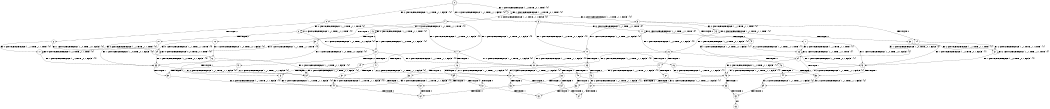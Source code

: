 digraph BCG {
size = "7, 10.5";
center = TRUE;
node [shape = circle];
0 [peripheries = 2];
0 -> 1 [label = "EX !1 !ATOMIC_EXCH_BRANCH (1, +0, TRUE, +0, 1, TRUE) !{0}"];
0 -> 2 [label = "EX !2 !ATOMIC_EXCH_BRANCH (1, +1, TRUE, +1, 1, FALSE) !{0}"];
0 -> 3 [label = "EX !0 !ATOMIC_EXCH_BRANCH (1, +1, TRUE, +1, 1, FALSE) !{0}"];
1 -> 4 [label = "EX !2 !ATOMIC_EXCH_BRANCH (1, +1, TRUE, +1, 1, FALSE) !{0}"];
1 -> 5 [label = "EX !0 !ATOMIC_EXCH_BRANCH (1, +1, TRUE, +1, 1, FALSE) !{0}"];
1 -> 1 [label = "EX !1 !ATOMIC_EXCH_BRANCH (1, +0, TRUE, +0, 1, TRUE) !{0}"];
2 -> 6 [label = "TERMINATE !2"];
2 -> 7 [label = "EX !1 !ATOMIC_EXCH_BRANCH (1, +0, TRUE, +0, 1, FALSE) !{0}"];
2 -> 8 [label = "EX !0 !ATOMIC_EXCH_BRANCH (1, +1, TRUE, +1, 1, TRUE) !{0}"];
3 -> 9 [label = "TERMINATE !0"];
3 -> 10 [label = "EX !1 !ATOMIC_EXCH_BRANCH (1, +0, TRUE, +0, 1, FALSE) !{0}"];
3 -> 11 [label = "EX !2 !ATOMIC_EXCH_BRANCH (1, +1, TRUE, +1, 1, TRUE) !{0}"];
4 -> 12 [label = "TERMINATE !2"];
4 -> 13 [label = "EX !0 !ATOMIC_EXCH_BRANCH (1, +1, TRUE, +1, 1, TRUE) !{0}"];
4 -> 7 [label = "EX !1 !ATOMIC_EXCH_BRANCH (1, +0, TRUE, +0, 1, FALSE) !{0}"];
5 -> 14 [label = "TERMINATE !0"];
5 -> 15 [label = "EX !2 !ATOMIC_EXCH_BRANCH (1, +1, TRUE, +1, 1, TRUE) !{0}"];
5 -> 10 [label = "EX !1 !ATOMIC_EXCH_BRANCH (1, +0, TRUE, +0, 1, FALSE) !{0}"];
6 -> 16 [label = "EX !1 !ATOMIC_EXCH_BRANCH (1, +0, TRUE, +0, 1, FALSE) !{0}"];
6 -> 17 [label = "EX !0 !ATOMIC_EXCH_BRANCH (1, +1, TRUE, +1, 1, TRUE) !{0}"];
7 -> 18 [label = "TERMINATE !1"];
7 -> 19 [label = "TERMINATE !2"];
7 -> 20 [label = "EX !0 !ATOMIC_EXCH_BRANCH (1, +1, TRUE, +1, 1, FALSE) !{0}"];
8 -> 21 [label = "TERMINATE !2"];
8 -> 22 [label = "EX !1 !ATOMIC_EXCH_BRANCH (1, +0, TRUE, +0, 1, FALSE) !{0}"];
8 -> 8 [label = "EX !0 !ATOMIC_EXCH_BRANCH (1, +1, TRUE, +1, 1, TRUE) !{0}"];
9 -> 23 [label = "EX !2 !ATOMIC_EXCH_BRANCH (1, +1, TRUE, +1, 1, TRUE) !{1}"];
9 -> 24 [label = "EX !1 !ATOMIC_EXCH_BRANCH (1, +0, TRUE, +0, 1, FALSE) !{1}"];
10 -> 25 [label = "TERMINATE !1"];
10 -> 26 [label = "TERMINATE !0"];
10 -> 20 [label = "EX !2 !ATOMIC_EXCH_BRANCH (1, +1, TRUE, +1, 1, FALSE) !{0}"];
11 -> 27 [label = "TERMINATE !0"];
11 -> 28 [label = "EX !1 !ATOMIC_EXCH_BRANCH (1, +0, TRUE, +0, 1, FALSE) !{0}"];
11 -> 11 [label = "EX !2 !ATOMIC_EXCH_BRANCH (1, +1, TRUE, +1, 1, TRUE) !{0}"];
12 -> 29 [label = "EX !0 !ATOMIC_EXCH_BRANCH (1, +1, TRUE, +1, 1, TRUE) !{0}"];
12 -> 16 [label = "EX !1 !ATOMIC_EXCH_BRANCH (1, +0, TRUE, +0, 1, FALSE) !{0}"];
13 -> 30 [label = "TERMINATE !2"];
13 -> 22 [label = "EX !1 !ATOMIC_EXCH_BRANCH (1, +0, TRUE, +0, 1, FALSE) !{0}"];
13 -> 13 [label = "EX !0 !ATOMIC_EXCH_BRANCH (1, +1, TRUE, +1, 1, TRUE) !{0}"];
14 -> 31 [label = "EX !2 !ATOMIC_EXCH_BRANCH (1, +1, TRUE, +1, 1, TRUE) !{1}"];
14 -> 24 [label = "EX !1 !ATOMIC_EXCH_BRANCH (1, +0, TRUE, +0, 1, FALSE) !{1}"];
15 -> 32 [label = "TERMINATE !0"];
15 -> 15 [label = "EX !2 !ATOMIC_EXCH_BRANCH (1, +1, TRUE, +1, 1, TRUE) !{0}"];
15 -> 28 [label = "EX !1 !ATOMIC_EXCH_BRANCH (1, +0, TRUE, +0, 1, FALSE) !{0}"];
16 -> 33 [label = "TERMINATE !1"];
16 -> 34 [label = "EX !0 !ATOMIC_EXCH_BRANCH (1, +1, TRUE, +1, 1, FALSE) !{0}"];
17 -> 35 [label = "EX !1 !ATOMIC_EXCH_BRANCH (1, +0, TRUE, +0, 1, FALSE) !{0}"];
17 -> 17 [label = "EX !0 !ATOMIC_EXCH_BRANCH (1, +1, TRUE, +1, 1, TRUE) !{0}"];
18 -> 36 [label = "TERMINATE !2"];
18 -> 37 [label = "EX !0 !ATOMIC_EXCH_BRANCH (1, +1, TRUE, +1, 1, FALSE) !{0}"];
19 -> 33 [label = "TERMINATE !1"];
19 -> 34 [label = "EX !0 !ATOMIC_EXCH_BRANCH (1, +1, TRUE, +1, 1, FALSE) !{0}"];
20 -> 38 [label = "TERMINATE !1"];
20 -> 39 [label = "TERMINATE !2"];
20 -> 40 [label = "TERMINATE !0"];
21 -> 35 [label = "EX !1 !ATOMIC_EXCH_BRANCH (1, +0, TRUE, +0, 1, FALSE) !{0}"];
21 -> 17 [label = "EX !0 !ATOMIC_EXCH_BRANCH (1, +1, TRUE, +1, 1, TRUE) !{0}"];
22 -> 41 [label = "TERMINATE !1"];
22 -> 42 [label = "TERMINATE !2"];
22 -> 20 [label = "EX !0 !ATOMIC_EXCH_BRANCH (1, +1, TRUE, +1, 1, FALSE) !{0}"];
23 -> 43 [label = "EX !1 !ATOMIC_EXCH_BRANCH (1, +0, TRUE, +0, 1, FALSE) !{1}"];
23 -> 23 [label = "EX !2 !ATOMIC_EXCH_BRANCH (1, +1, TRUE, +1, 1, TRUE) !{1}"];
24 -> 44 [label = "TERMINATE !1"];
24 -> 45 [label = "EX !2 !ATOMIC_EXCH_BRANCH (1, +1, TRUE, +1, 1, FALSE) !{1}"];
25 -> 46 [label = "TERMINATE !0"];
25 -> 37 [label = "EX !2 !ATOMIC_EXCH_BRANCH (1, +1, TRUE, +1, 1, FALSE) !{0}"];
26 -> 44 [label = "TERMINATE !1"];
26 -> 45 [label = "EX !2 !ATOMIC_EXCH_BRANCH (1, +1, TRUE, +1, 1, FALSE) !{1}"];
27 -> 43 [label = "EX !1 !ATOMIC_EXCH_BRANCH (1, +0, TRUE, +0, 1, FALSE) !{1}"];
27 -> 23 [label = "EX !2 !ATOMIC_EXCH_BRANCH (1, +1, TRUE, +1, 1, TRUE) !{1}"];
28 -> 47 [label = "TERMINATE !1"];
28 -> 48 [label = "TERMINATE !0"];
28 -> 20 [label = "EX !2 !ATOMIC_EXCH_BRANCH (1, +1, TRUE, +1, 1, FALSE) !{0}"];
29 -> 35 [label = "EX !1 !ATOMIC_EXCH_BRANCH (1, +0, TRUE, +0, 1, FALSE) !{0}"];
29 -> 29 [label = "EX !0 !ATOMIC_EXCH_BRANCH (1, +1, TRUE, +1, 1, TRUE) !{0}"];
30 -> 35 [label = "EX !1 !ATOMIC_EXCH_BRANCH (1, +0, TRUE, +0, 1, FALSE) !{0}"];
30 -> 29 [label = "EX !0 !ATOMIC_EXCH_BRANCH (1, +1, TRUE, +1, 1, TRUE) !{0}"];
31 -> 31 [label = "EX !2 !ATOMIC_EXCH_BRANCH (1, +1, TRUE, +1, 1, TRUE) !{1}"];
31 -> 43 [label = "EX !1 !ATOMIC_EXCH_BRANCH (1, +0, TRUE, +0, 1, FALSE) !{1}"];
32 -> 31 [label = "EX !2 !ATOMIC_EXCH_BRANCH (1, +1, TRUE, +1, 1, TRUE) !{1}"];
32 -> 43 [label = "EX !1 !ATOMIC_EXCH_BRANCH (1, +0, TRUE, +0, 1, FALSE) !{1}"];
33 -> 49 [label = "EX !0 !ATOMIC_EXCH_BRANCH (1, +1, TRUE, +1, 1, FALSE) !{0}"];
34 -> 50 [label = "TERMINATE !1"];
34 -> 51 [label = "TERMINATE !0"];
35 -> 52 [label = "TERMINATE !1"];
35 -> 34 [label = "EX !0 !ATOMIC_EXCH_BRANCH (1, +1, TRUE, +1, 1, FALSE) !{0}"];
36 -> 49 [label = "EX !0 !ATOMIC_EXCH_BRANCH (1, +1, TRUE, +1, 1, FALSE) !{0}"];
37 -> 53 [label = "TERMINATE !2"];
37 -> 54 [label = "TERMINATE !0"];
38 -> 53 [label = "TERMINATE !2"];
38 -> 54 [label = "TERMINATE !0"];
39 -> 50 [label = "TERMINATE !1"];
39 -> 51 [label = "TERMINATE !0"];
40 -> 55 [label = "TERMINATE !1"];
40 -> 56 [label = "TERMINATE !2"];
41 -> 57 [label = "TERMINATE !2"];
41 -> 37 [label = "EX !0 !ATOMIC_EXCH_BRANCH (1, +1, TRUE, +1, 1, FALSE) !{0}"];
42 -> 52 [label = "TERMINATE !1"];
42 -> 34 [label = "EX !0 !ATOMIC_EXCH_BRANCH (1, +1, TRUE, +1, 1, FALSE) !{0}"];
43 -> 58 [label = "TERMINATE !1"];
43 -> 45 [label = "EX !2 !ATOMIC_EXCH_BRANCH (1, +1, TRUE, +1, 1, FALSE) !{1}"];
44 -> 59 [label = "EX !2 !ATOMIC_EXCH_BRANCH (1, +1, TRUE, +1, 1, FALSE) !{2}"];
45 -> 55 [label = "TERMINATE !1"];
45 -> 56 [label = "TERMINATE !2"];
46 -> 60 [label = "EX !2 !ATOMIC_EXCH_BRANCH (1, +1, TRUE, +1, 1, FALSE) !{1}"];
47 -> 61 [label = "TERMINATE !0"];
47 -> 37 [label = "EX !2 !ATOMIC_EXCH_BRANCH (1, +1, TRUE, +1, 1, FALSE) !{0}"];
48 -> 58 [label = "TERMINATE !1"];
48 -> 45 [label = "EX !2 !ATOMIC_EXCH_BRANCH (1, +1, TRUE, +1, 1, FALSE) !{1}"];
49 -> 62 [label = "TERMINATE !0"];
50 -> 62 [label = "TERMINATE !0"];
51 -> 63 [label = "TERMINATE !1"];
52 -> 49 [label = "EX !0 !ATOMIC_EXCH_BRANCH (1, +1, TRUE, +1, 1, FALSE) !{0}"];
53 -> 62 [label = "TERMINATE !0"];
54 -> 64 [label = "TERMINATE !2"];
55 -> 65 [label = "TERMINATE !2"];
56 -> 63 [label = "TERMINATE !1"];
57 -> 49 [label = "EX !0 !ATOMIC_EXCH_BRANCH (1, +1, TRUE, +1, 1, FALSE) !{0}"];
58 -> 59 [label = "EX !2 !ATOMIC_EXCH_BRANCH (1, +1, TRUE, +1, 1, FALSE) !{2}"];
59 -> 65 [label = "TERMINATE !2"];
60 -> 64 [label = "TERMINATE !2"];
61 -> 60 [label = "EX !2 !ATOMIC_EXCH_BRANCH (1, +1, TRUE, +1, 1, FALSE) !{1}"];
65 -> 66 [label = "exit"];
}
